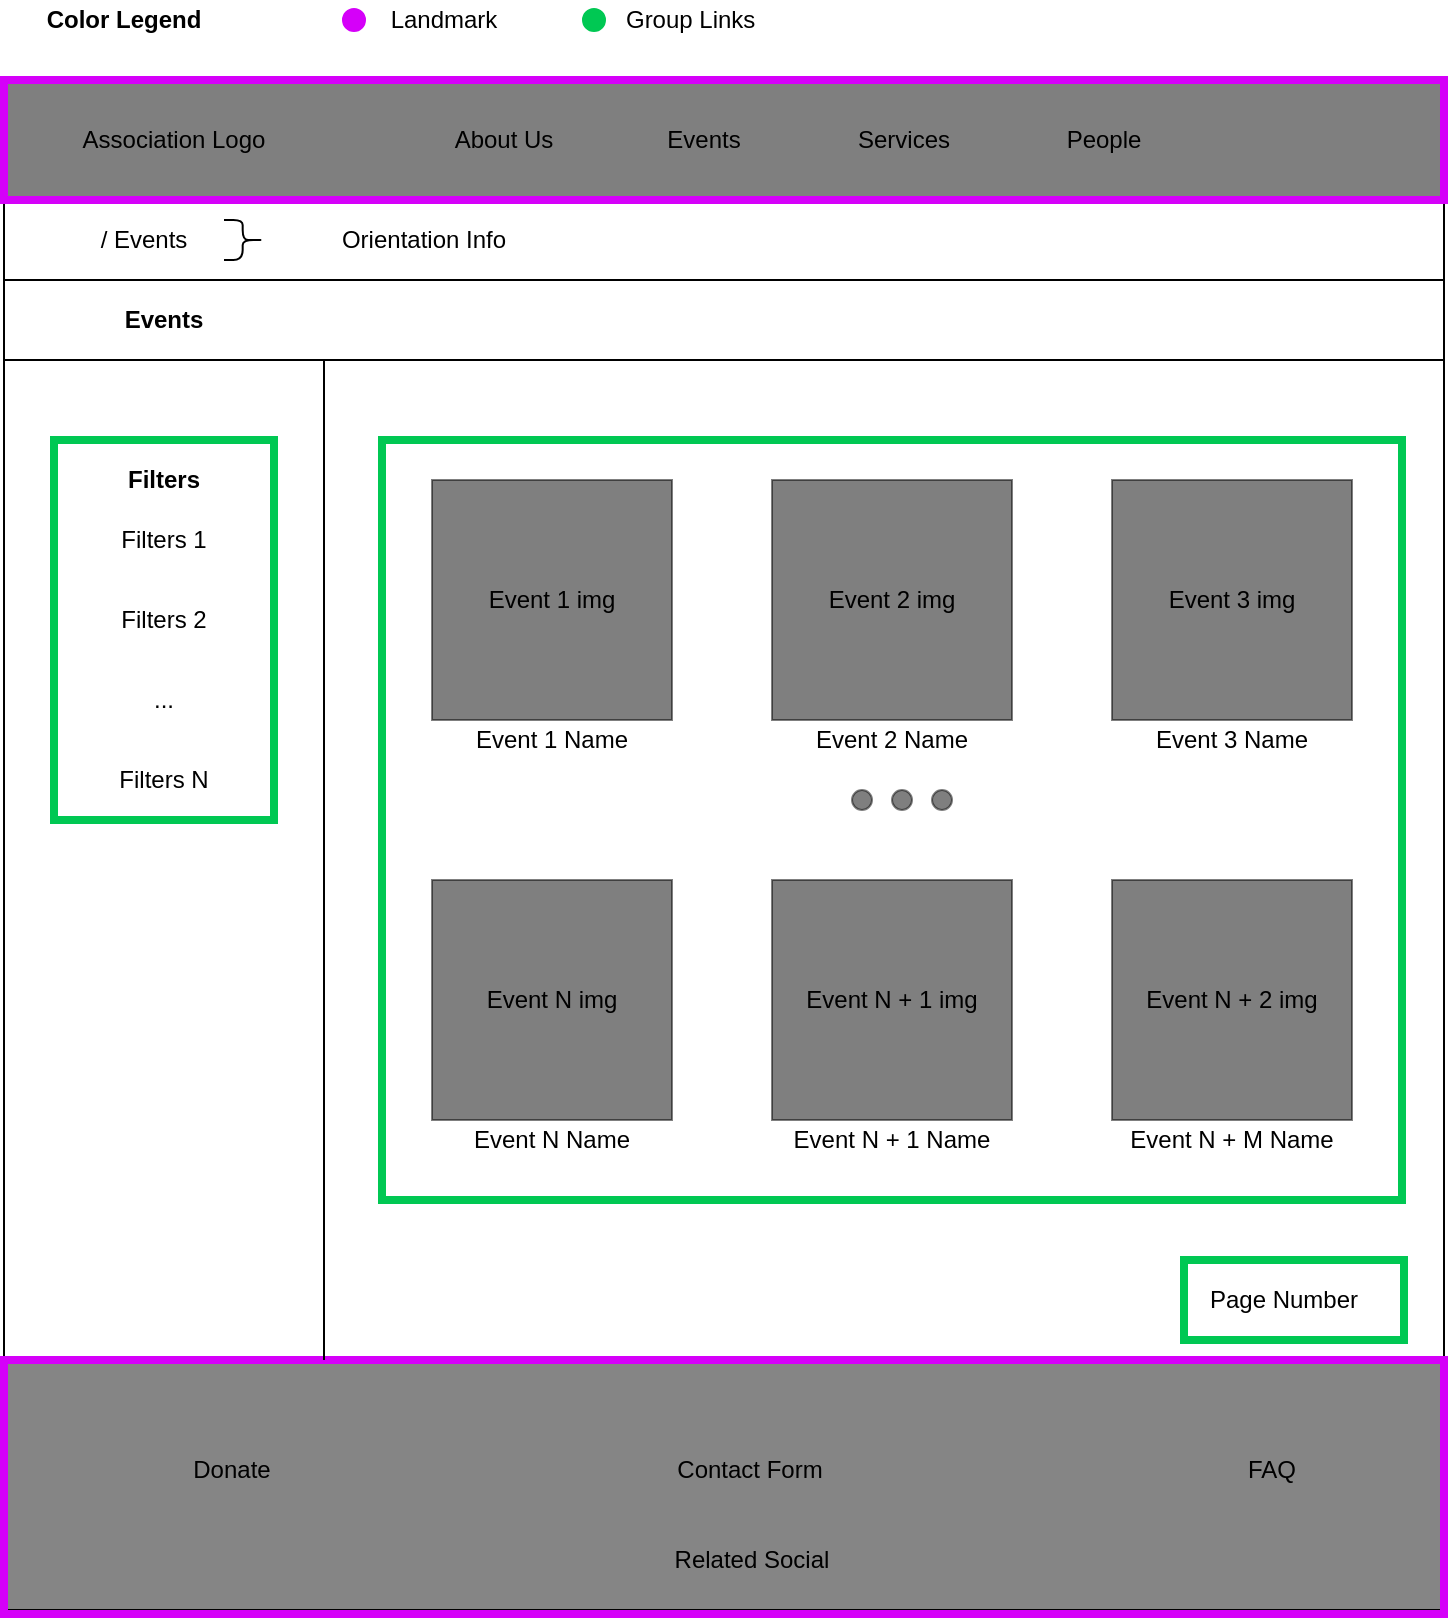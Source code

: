 <mxfile version="12.9.14" type="device"><diagram id="FJM6Vmq2a5Ttb_jY3mwE" name="Page-1"><mxGraphModel dx="782" dy="388" grid="1" gridSize="10" guides="1" tooltips="1" connect="1" arrows="1" fold="1" page="1" pageScale="1" pageWidth="827" pageHeight="1169" math="0" shadow="0"><root><mxCell id="0"/><mxCell id="1" parent="0"/><mxCell id="DDU2CZ-y-U2Bd8dDzV6b-77" value="&lt;span style=&quot;font-weight: normal&quot;&gt;&lt;font color=&quot;#000000&quot;&gt;&amp;nbsp; Group Links&lt;/font&gt;&lt;/span&gt;" style="text;html=1;strokeColor=none;fillColor=none;align=center;verticalAlign=middle;whiteSpace=wrap;rounded=0;fontColor=#00C853;fontStyle=1" parent="1" vertex="1"><mxGeometry x="320" width="120" height="20" as="geometry"/></mxCell><mxCell id="DDU2CZ-y-U2Bd8dDzV6b-71" value="" style="rounded=0;whiteSpace=wrap;html=1;fillColor=none;strokeColor=#00C853;strokeWidth=4;" parent="1" vertex="1"><mxGeometry x="229" y="220" width="510" height="380" as="geometry"/></mxCell><mxCell id="DDU2CZ-y-U2Bd8dDzV6b-1" value="" style="rounded=0;whiteSpace=wrap;html=1;fillColor=#000000;gradientColor=none;opacity=50;" parent="1" vertex="1"><mxGeometry x="40" y="40" width="720" height="60" as="geometry"/></mxCell><mxCell id="DDU2CZ-y-U2Bd8dDzV6b-2" value="Association Logo" style="text;html=1;strokeColor=none;fillColor=none;align=center;verticalAlign=middle;whiteSpace=wrap;rounded=0;" parent="1" vertex="1"><mxGeometry x="60" y="60" width="130" height="20" as="geometry"/></mxCell><mxCell id="DDU2CZ-y-U2Bd8dDzV6b-3" value="About Us" style="text;html=1;strokeColor=none;fillColor=none;align=center;verticalAlign=middle;whiteSpace=wrap;rounded=0;" parent="1" vertex="1"><mxGeometry x="240" y="60" width="100" height="20" as="geometry"/></mxCell><mxCell id="DDU2CZ-y-U2Bd8dDzV6b-4" value="Events" style="text;html=1;strokeColor=none;fillColor=none;align=center;verticalAlign=middle;whiteSpace=wrap;rounded=0;" parent="1" vertex="1"><mxGeometry x="340" y="60" width="100" height="20" as="geometry"/></mxCell><mxCell id="DDU2CZ-y-U2Bd8dDzV6b-5" value="Services" style="text;html=1;strokeColor=none;fillColor=none;align=center;verticalAlign=middle;whiteSpace=wrap;rounded=0;" parent="1" vertex="1"><mxGeometry x="440" y="60" width="100" height="20" as="geometry"/></mxCell><mxCell id="DDU2CZ-y-U2Bd8dDzV6b-6" value="People" style="text;html=1;strokeColor=none;fillColor=none;align=center;verticalAlign=middle;whiteSpace=wrap;rounded=0;" parent="1" vertex="1"><mxGeometry x="540" y="60" width="100" height="20" as="geometry"/></mxCell><mxCell id="DDU2CZ-y-U2Bd8dDzV6b-7" value="&lt;span style=&quot;font-weight: normal&quot;&gt;&lt;font color=&quot;#000000&quot;&gt;Landmark&lt;/font&gt;&lt;/span&gt;" style="text;html=1;strokeColor=none;fillColor=none;align=center;verticalAlign=middle;whiteSpace=wrap;rounded=0;fontColor=#00C853;fontStyle=1" parent="1" vertex="1"><mxGeometry x="200" width="120" height="20" as="geometry"/></mxCell><mxCell id="DDU2CZ-y-U2Bd8dDzV6b-9" value="" style="rounded=0;whiteSpace=wrap;html=1;fillColor=#858585;gradientColor=none;" parent="1" vertex="1"><mxGeometry x="40" y="680" width="720" height="125" as="geometry"/></mxCell><mxCell id="DDU2CZ-y-U2Bd8dDzV6b-10" value="Related Social" style="text;html=1;strokeColor=none;fillColor=none;align=center;verticalAlign=middle;whiteSpace=wrap;rounded=0;" parent="1" vertex="1"><mxGeometry x="349" y="770" width="130" height="20" as="geometry"/></mxCell><mxCell id="DDU2CZ-y-U2Bd8dDzV6b-11" value="Contact Form" style="text;html=1;strokeColor=none;fillColor=none;align=center;verticalAlign=middle;whiteSpace=wrap;rounded=0;" parent="1" vertex="1"><mxGeometry x="348" y="725" width="130" height="20" as="geometry"/></mxCell><mxCell id="DDU2CZ-y-U2Bd8dDzV6b-12" value="FAQ" style="text;html=1;strokeColor=none;fillColor=none;align=center;verticalAlign=middle;whiteSpace=wrap;rounded=0;" parent="1" vertex="1"><mxGeometry x="609" y="725" width="130" height="20" as="geometry"/></mxCell><mxCell id="DDU2CZ-y-U2Bd8dDzV6b-13" value="Donate" style="text;html=1;strokeColor=none;fillColor=none;align=center;verticalAlign=middle;whiteSpace=wrap;rounded=0;" parent="1" vertex="1"><mxGeometry x="89" y="725" width="130" height="20" as="geometry"/></mxCell><mxCell id="DDU2CZ-y-U2Bd8dDzV6b-14" value="" style="endArrow=none;html=1;entryX=0;entryY=1;entryDx=0;entryDy=0;exitX=0;exitY=0;exitDx=0;exitDy=0;" parent="1" source="DDU2CZ-y-U2Bd8dDzV6b-9" target="DDU2CZ-y-U2Bd8dDzV6b-1" edge="1"><mxGeometry width="50" height="50" relative="1" as="geometry"><mxPoint x="40" y="280" as="sourcePoint"/><mxPoint x="100" y="140" as="targetPoint"/></mxGeometry></mxCell><mxCell id="DDU2CZ-y-U2Bd8dDzV6b-15" value="" style="endArrow=none;html=1;entryX=0;entryY=1;entryDx=0;entryDy=0;exitX=1;exitY=0;exitDx=0;exitDy=0;" parent="1" source="DDU2CZ-y-U2Bd8dDzV6b-22" edge="1"><mxGeometry width="50" height="50" relative="1" as="geometry"><mxPoint x="760" y="520.0" as="sourcePoint"/><mxPoint x="760.0" y="100" as="targetPoint"/></mxGeometry></mxCell><mxCell id="DDU2CZ-y-U2Bd8dDzV6b-21" value="" style="rounded=0;whiteSpace=wrap;html=1;fillColor=none;strokeColor=#D500F9;strokeWidth=4;" parent="1" vertex="1"><mxGeometry x="40" y="40" width="720" height="60" as="geometry"/></mxCell><mxCell id="DDU2CZ-y-U2Bd8dDzV6b-22" value="" style="rounded=0;whiteSpace=wrap;html=1;fillColor=none;strokeColor=#D500F9;strokeWidth=4;" parent="1" vertex="1"><mxGeometry x="40" y="680" width="720" height="127" as="geometry"/></mxCell><mxCell id="DDU2CZ-y-U2Bd8dDzV6b-23" value="" style="endArrow=none;html=1;fontColor=#FF5131;" parent="1" edge="1"><mxGeometry width="50" height="50" relative="1" as="geometry"><mxPoint x="40" y="140" as="sourcePoint"/><mxPoint x="760" y="140" as="targetPoint"/></mxGeometry></mxCell><mxCell id="DDU2CZ-y-U2Bd8dDzV6b-25" value="/ Events" style="text;html=1;strokeColor=none;fillColor=none;align=center;verticalAlign=middle;whiteSpace=wrap;rounded=0;fontColor=#000000;opacity=50;" parent="1" vertex="1"><mxGeometry x="60" y="110" width="100" height="20" as="geometry"/></mxCell><mxCell id="DDU2CZ-y-U2Bd8dDzV6b-26" value="Events" style="text;html=1;strokeColor=none;fillColor=none;align=center;verticalAlign=middle;whiteSpace=wrap;rounded=0;fontColor=#000000;opacity=50;fontStyle=1" parent="1" vertex="1"><mxGeometry x="40" y="150" width="160" height="20" as="geometry"/></mxCell><mxCell id="DDU2CZ-y-U2Bd8dDzV6b-27" value="" style="shape=curlyBracket;whiteSpace=wrap;html=1;rounded=1;strokeColor=#000000;strokeWidth=1;fillColor=#000000;gradientColor=none;fontColor=#000000;rotation=-180;size=0.533;" parent="1" vertex="1"><mxGeometry x="150" y="110" width="20" height="20" as="geometry"/></mxCell><mxCell id="DDU2CZ-y-U2Bd8dDzV6b-28" value="Orientation Info" style="text;html=1;strokeColor=none;fillColor=none;align=center;verticalAlign=middle;whiteSpace=wrap;rounded=0;fontColor=#000000;opacity=50;" parent="1" vertex="1"><mxGeometry x="180" y="110" width="140" height="20" as="geometry"/></mxCell><mxCell id="DDU2CZ-y-U2Bd8dDzV6b-29" value="" style="endArrow=none;html=1;fontColor=#FF5131;" parent="1" edge="1"><mxGeometry width="50" height="50" relative="1" as="geometry"><mxPoint x="40" y="180" as="sourcePoint"/><mxPoint x="760" y="180" as="targetPoint"/></mxGeometry></mxCell><mxCell id="DDU2CZ-y-U2Bd8dDzV6b-53" value="Event 2 img" style="rounded=0;whiteSpace=wrap;html=1;strokeColor=#000000;strokeWidth=1;fillColor=#000000;gradientColor=none;fontColor=#000000;opacity=50;" parent="1" vertex="1"><mxGeometry x="424" y="240" width="120" height="120" as="geometry"/></mxCell><mxCell id="DDU2CZ-y-U2Bd8dDzV6b-54" value="Event 3 img" style="rounded=0;whiteSpace=wrap;html=1;strokeColor=#000000;strokeWidth=1;fillColor=#000000;gradientColor=none;fontColor=#000000;opacity=50;" parent="1" vertex="1"><mxGeometry x="594" y="240" width="120" height="120" as="geometry"/></mxCell><mxCell id="DDU2CZ-y-U2Bd8dDzV6b-56" value="Event N + 1 img" style="rounded=0;whiteSpace=wrap;html=1;strokeColor=#000000;strokeWidth=1;fillColor=#000000;gradientColor=none;fontColor=#000000;opacity=50;" parent="1" vertex="1"><mxGeometry x="424" y="440" width="120" height="120" as="geometry"/></mxCell><mxCell id="DDU2CZ-y-U2Bd8dDzV6b-58" value="" style="ellipse;whiteSpace=wrap;html=1;aspect=fixed;strokeColor=#000000;strokeWidth=1;fillColor=#000000;gradientColor=none;fontColor=#000000;opacity=50;" parent="1" vertex="1"><mxGeometry x="464" y="395" width="10" height="10" as="geometry"/></mxCell><mxCell id="DDU2CZ-y-U2Bd8dDzV6b-59" value="" style="ellipse;whiteSpace=wrap;html=1;aspect=fixed;strokeColor=#000000;strokeWidth=1;fillColor=#000000;gradientColor=none;fontColor=#000000;opacity=50;" parent="1" vertex="1"><mxGeometry x="484" y="395" width="10" height="10" as="geometry"/></mxCell><mxCell id="DDU2CZ-y-U2Bd8dDzV6b-60" value="" style="ellipse;whiteSpace=wrap;html=1;aspect=fixed;strokeColor=#000000;strokeWidth=1;fillColor=#000000;gradientColor=none;fontColor=#000000;opacity=50;" parent="1" vertex="1"><mxGeometry x="504" y="395" width="10" height="10" as="geometry"/></mxCell><mxCell id="DDU2CZ-y-U2Bd8dDzV6b-63" value="Event N + 2 img" style="rounded=0;whiteSpace=wrap;html=1;strokeColor=#000000;strokeWidth=1;fillColor=#000000;gradientColor=none;fontColor=#000000;opacity=50;" parent="1" vertex="1"><mxGeometry x="594" y="440" width="120" height="120" as="geometry"/></mxCell><mxCell id="DDU2CZ-y-U2Bd8dDzV6b-64" value="Page Number" style="text;html=1;strokeColor=none;fillColor=none;align=center;verticalAlign=middle;whiteSpace=wrap;rounded=0;fontColor=#000000;opacity=50;" parent="1" vertex="1"><mxGeometry x="640" y="640" width="80" height="20" as="geometry"/></mxCell><mxCell id="DDU2CZ-y-U2Bd8dDzV6b-72" value="" style="rounded=0;whiteSpace=wrap;html=1;fillColor=none;strokeColor=#00C853;strokeWidth=4;" parent="1" vertex="1"><mxGeometry x="630" y="630" width="110" height="40" as="geometry"/></mxCell><mxCell id="DDU2CZ-y-U2Bd8dDzV6b-73" value="Color Legend" style="text;html=1;strokeColor=none;fillColor=none;align=center;verticalAlign=middle;whiteSpace=wrap;rounded=0;fontColor=#000000;opacity=50;fontStyle=1" parent="1" vertex="1"><mxGeometry x="40" width="120" height="20" as="geometry"/></mxCell><mxCell id="DDU2CZ-y-U2Bd8dDzV6b-75" value="" style="ellipse;whiteSpace=wrap;html=1;aspect=fixed;strokeColor=#D500F9;strokeWidth=2;fillColor=#d500f9;gradientColor=none;fontColor=#000000;align=center;" parent="1" vertex="1"><mxGeometry x="210" y="5" width="10" height="10" as="geometry"/></mxCell><mxCell id="DDU2CZ-y-U2Bd8dDzV6b-76" value="" style="ellipse;whiteSpace=wrap;html=1;aspect=fixed;strokeColor=#00C853;strokeWidth=2;fillColor=#00C853;gradientColor=none;fontColor=#000000;align=center;" parent="1" vertex="1"><mxGeometry x="330" y="5" width="10" height="10" as="geometry"/></mxCell><mxCell id="6rrIU_UrKcx6fIgfcx1o-1" value="Event 1 img" style="rounded=0;whiteSpace=wrap;html=1;strokeColor=#000000;strokeWidth=1;fillColor=#000000;gradientColor=none;fontColor=#000000;opacity=50;" parent="1" vertex="1"><mxGeometry x="254" y="240" width="120" height="120" as="geometry"/></mxCell><mxCell id="6rrIU_UrKcx6fIgfcx1o-2" value="Event N img" style="rounded=0;whiteSpace=wrap;html=1;strokeColor=#000000;strokeWidth=1;fillColor=#000000;gradientColor=none;fontColor=#000000;opacity=50;" parent="1" vertex="1"><mxGeometry x="254" y="440" width="120" height="120" as="geometry"/></mxCell><mxCell id="wFYDZyA6TNdlym_HPJJQ-1" value="Event 1 Name" style="text;html=1;strokeColor=none;fillColor=none;align=center;verticalAlign=middle;whiteSpace=wrap;rounded=0;" vertex="1" parent="1"><mxGeometry x="254" y="360" width="120" height="20" as="geometry"/></mxCell><mxCell id="wFYDZyA6TNdlym_HPJJQ-2" value="Event 2 Name" style="text;html=1;strokeColor=none;fillColor=none;align=center;verticalAlign=middle;whiteSpace=wrap;rounded=0;" vertex="1" parent="1"><mxGeometry x="424" y="360" width="120" height="20" as="geometry"/></mxCell><mxCell id="wFYDZyA6TNdlym_HPJJQ-3" value="Event 3 Name" style="text;html=1;strokeColor=none;fillColor=none;align=center;verticalAlign=middle;whiteSpace=wrap;rounded=0;" vertex="1" parent="1"><mxGeometry x="594" y="360" width="120" height="20" as="geometry"/></mxCell><mxCell id="wFYDZyA6TNdlym_HPJJQ-5" value="Event N Name" style="text;html=1;strokeColor=none;fillColor=none;align=center;verticalAlign=middle;whiteSpace=wrap;rounded=0;" vertex="1" parent="1"><mxGeometry x="254" y="560" width="120" height="20" as="geometry"/></mxCell><mxCell id="wFYDZyA6TNdlym_HPJJQ-6" value="Event N + 1 Name" style="text;html=1;strokeColor=none;fillColor=none;align=center;verticalAlign=middle;whiteSpace=wrap;rounded=0;" vertex="1" parent="1"><mxGeometry x="424" y="560" width="120" height="20" as="geometry"/></mxCell><mxCell id="wFYDZyA6TNdlym_HPJJQ-7" value="Event N + M Name" style="text;html=1;strokeColor=none;fillColor=none;align=center;verticalAlign=middle;whiteSpace=wrap;rounded=0;" vertex="1" parent="1"><mxGeometry x="594" y="560" width="120" height="20" as="geometry"/></mxCell><mxCell id="wFYDZyA6TNdlym_HPJJQ-9" value="" style="endArrow=none;html=1;" edge="1" parent="1"><mxGeometry width="50" height="50" relative="1" as="geometry"><mxPoint x="200" y="680" as="sourcePoint"/><mxPoint x="200" y="180" as="targetPoint"/></mxGeometry></mxCell><mxCell id="wFYDZyA6TNdlym_HPJJQ-10" value="Filters" style="text;html=1;strokeColor=none;fillColor=none;align=center;verticalAlign=middle;whiteSpace=wrap;rounded=0;fontColor=#000000;opacity=50;fontStyle=1" vertex="1" parent="1"><mxGeometry x="40" y="230" width="160" height="20" as="geometry"/></mxCell><mxCell id="wFYDZyA6TNdlym_HPJJQ-11" value="&lt;span style=&quot;font-weight: normal&quot;&gt;Filters 1&lt;/span&gt;" style="text;html=1;strokeColor=none;fillColor=none;align=center;verticalAlign=middle;whiteSpace=wrap;rounded=0;fontColor=#000000;opacity=50;fontStyle=1" vertex="1" parent="1"><mxGeometry x="40" y="260" width="160" height="20" as="geometry"/></mxCell><mxCell id="wFYDZyA6TNdlym_HPJJQ-12" value="&lt;span style=&quot;font-weight: normal&quot;&gt;Filters 2&lt;/span&gt;" style="text;html=1;strokeColor=none;fillColor=none;align=center;verticalAlign=middle;whiteSpace=wrap;rounded=0;fontColor=#000000;opacity=50;fontStyle=1" vertex="1" parent="1"><mxGeometry x="40" y="300" width="160" height="20" as="geometry"/></mxCell><mxCell id="wFYDZyA6TNdlym_HPJJQ-13" value="&lt;span style=&quot;font-weight: normal&quot;&gt;Filters N&lt;/span&gt;" style="text;html=1;strokeColor=none;fillColor=none;align=center;verticalAlign=middle;whiteSpace=wrap;rounded=0;fontColor=#000000;opacity=50;fontStyle=1" vertex="1" parent="1"><mxGeometry x="40" y="380" width="160" height="20" as="geometry"/></mxCell><mxCell id="wFYDZyA6TNdlym_HPJJQ-14" value="&lt;span style=&quot;font-weight: 400&quot;&gt;...&lt;/span&gt;" style="text;html=1;strokeColor=none;fillColor=none;align=center;verticalAlign=middle;whiteSpace=wrap;rounded=0;fontColor=#000000;opacity=50;fontStyle=1" vertex="1" parent="1"><mxGeometry x="40" y="340" width="160" height="20" as="geometry"/></mxCell><mxCell id="wFYDZyA6TNdlym_HPJJQ-15" value="" style="rounded=0;whiteSpace=wrap;html=1;fillColor=none;strokeColor=#00C853;strokeWidth=4;" vertex="1" parent="1"><mxGeometry x="65" y="220" width="110" height="190" as="geometry"/></mxCell></root></mxGraphModel></diagram></mxfile>